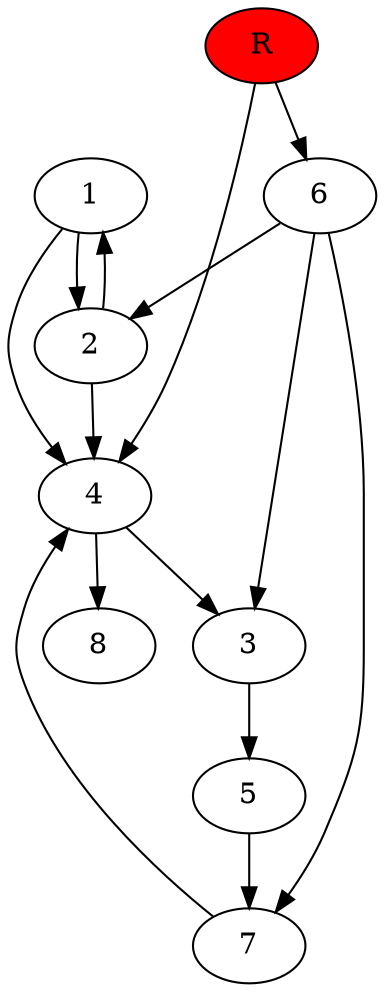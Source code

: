 digraph prb54779 {
	1
	2
	3
	4
	5
	6
	7
	8
	R [fillcolor="#ff0000" style=filled]
	1 -> 2
	1 -> 4
	2 -> 1
	2 -> 4
	3 -> 5
	4 -> 3
	4 -> 8
	5 -> 7
	6 -> 2
	6 -> 3
	6 -> 7
	7 -> 4
	R -> 4
	R -> 6
}
